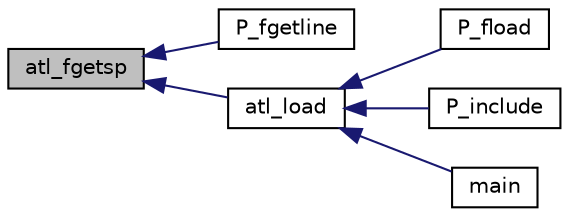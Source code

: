 digraph "atl_fgetsp"
{
  edge [fontname="Helvetica",fontsize="10",labelfontname="Helvetica",labelfontsize="10"];
  node [fontname="Helvetica",fontsize="10",shape=record];
  rankdir="LR";
  Node41 [label="atl_fgetsp",height=0.2,width=0.4,color="black", fillcolor="grey75", style="filled", fontcolor="black"];
  Node41 -> Node42 [dir="back",color="midnightblue",fontsize="10",style="solid",fontname="Helvetica"];
  Node42 [label="P_fgetline",height=0.2,width=0.4,color="black", fillcolor="white", style="filled",URL="$atlast_8c.html#a9a37c9f1cb82789145ccaa447dc60e87"];
  Node41 -> Node43 [dir="back",color="midnightblue",fontsize="10",style="solid",fontname="Helvetica"];
  Node43 [label="atl_load",height=0.2,width=0.4,color="black", fillcolor="white", style="filled",URL="$atlast_8c.html#a0cc24398ed9212cff1741d83addaf73b"];
  Node43 -> Node44 [dir="back",color="midnightblue",fontsize="10",style="solid",fontname="Helvetica"];
  Node44 [label="P_fload",height=0.2,width=0.4,color="black", fillcolor="white", style="filled",URL="$atlast_8c.html#a8bad61f67a82bf9b494db4b8eb8ff2f0"];
  Node43 -> Node45 [dir="back",color="midnightblue",fontsize="10",style="solid",fontname="Helvetica"];
  Node45 [label="P_include",height=0.2,width=0.4,color="black", fillcolor="white", style="filled",URL="$atlast_8c.html#a595c06952c327286a3f794ba5de6cae2"];
  Node43 -> Node46 [dir="back",color="midnightblue",fontsize="10",style="solid",fontname="Helvetica"];
  Node46 [label="main",height=0.2,width=0.4,color="black", fillcolor="white", style="filled",URL="$atlmain_8c.html#a0ddf1224851353fc92bfbff6f499fa97"];
}
